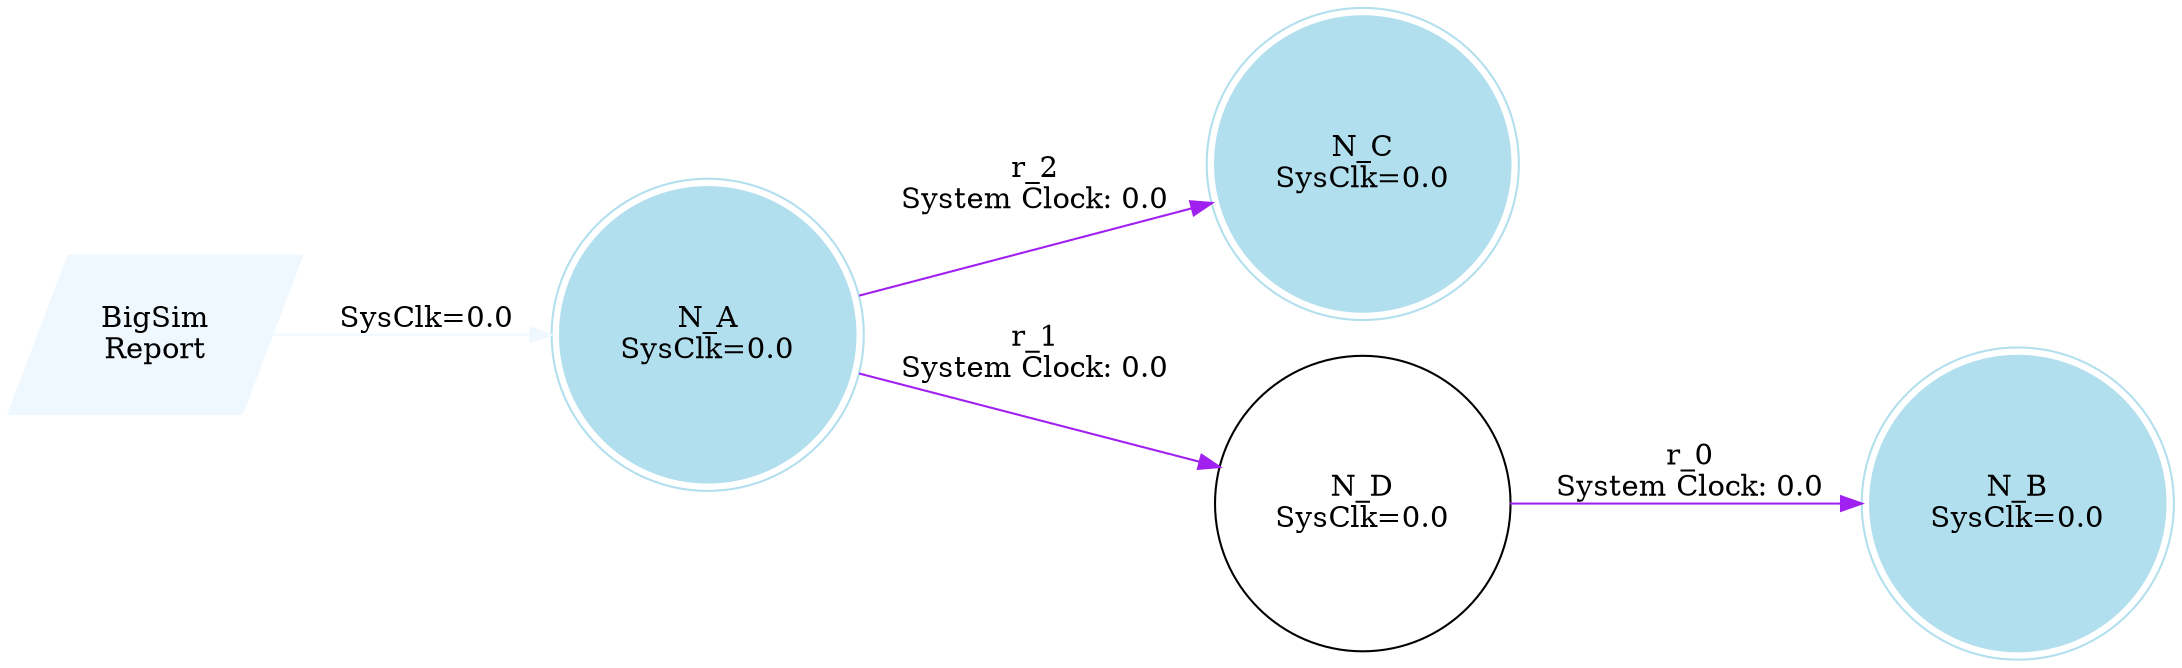 digraph reaction_graph {
   rankdir=LR;
   Node [shape = circle];
   BigSim_Report [shape = parallelogram color = aliceblue style=filled label="BigSim
Report"];
BigSim_Report -> N_A[color = aliceblue label = "SysClk=0.0"];
 N_A
 [shape=circle, color=lightblue2, style=filled];
N_B[ shape = doublecircle, color=lightblue2, style=filled, label="N_B
SysClk=0.0"];
N_C[ shape = doublecircle, color=lightblue2, style=filled, label="N_C
SysClk=0.0"];
N_D[ label="N_D
SysClk=0.0"];
 N_D -> N_B[color = purple  label = "r_0
System Clock: 0.0"];
N_A[ shape = doublecircle, color=lightblue2, style=filled, label="N_A
SysClk=0.0"];
 N_A -> N_C[color = purple  label = "r_2
System Clock: 0.0"];
 N_A -> N_D[color = purple  label = "r_1
System Clock: 0.0"];
}
